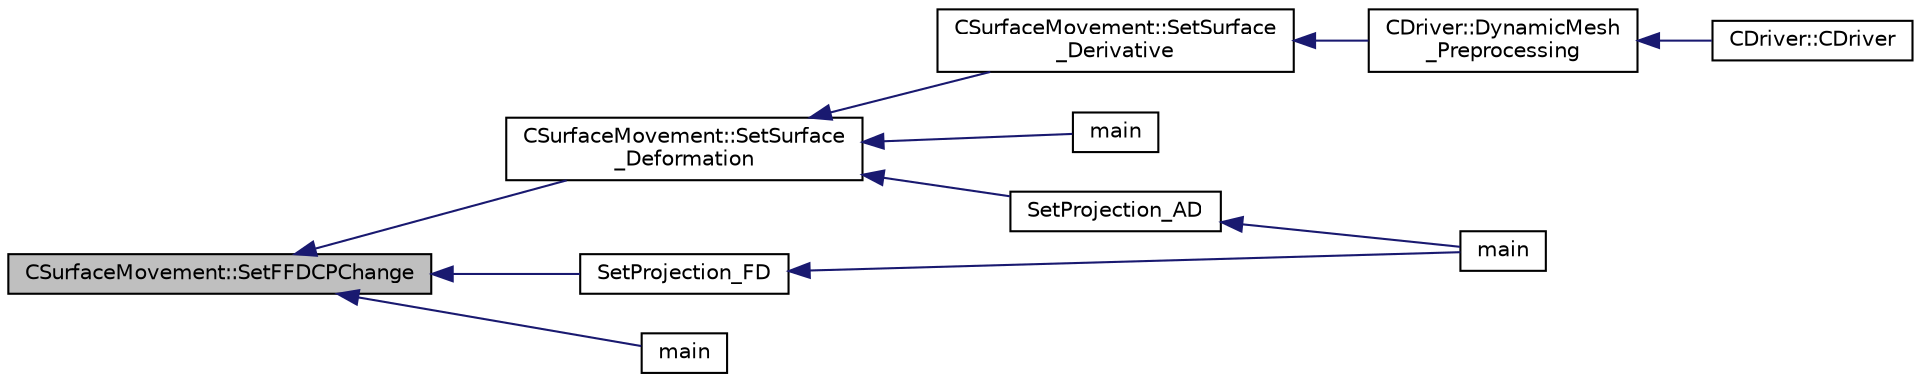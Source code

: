 digraph "CSurfaceMovement::SetFFDCPChange"
{
  edge [fontname="Helvetica",fontsize="10",labelfontname="Helvetica",labelfontsize="10"];
  node [fontname="Helvetica",fontsize="10",shape=record];
  rankdir="LR";
  Node552 [label="CSurfaceMovement::SetFFDCPChange",height=0.2,width=0.4,color="black", fillcolor="grey75", style="filled", fontcolor="black"];
  Node552 -> Node553 [dir="back",color="midnightblue",fontsize="10",style="solid",fontname="Helvetica"];
  Node553 [label="CSurfaceMovement::SetSurface\l_Deformation",height=0.2,width=0.4,color="black", fillcolor="white", style="filled",URL="$class_c_surface_movement.html#a23bec9fbe1bcd7f6117100de93381ac3",tooltip="Set the surface/boundary deformation. "];
  Node553 -> Node554 [dir="back",color="midnightblue",fontsize="10",style="solid",fontname="Helvetica"];
  Node554 [label="CSurfaceMovement::SetSurface\l_Derivative",height=0.2,width=0.4,color="black", fillcolor="white", style="filled",URL="$class_c_surface_movement.html#af6aac73d04565bf6e9b81305b66e97e7",tooltip="Set derivatives of the surface/boundary deformation. "];
  Node554 -> Node555 [dir="back",color="midnightblue",fontsize="10",style="solid",fontname="Helvetica"];
  Node555 [label="CDriver::DynamicMesh\l_Preprocessing",height=0.2,width=0.4,color="black", fillcolor="white", style="filled",URL="$class_c_driver.html#af585d91d9c08dbddcc2b3e67dd5f5af9",tooltip="GridMovement_Preprocessing. "];
  Node555 -> Node556 [dir="back",color="midnightblue",fontsize="10",style="solid",fontname="Helvetica"];
  Node556 [label="CDriver::CDriver",height=0.2,width=0.4,color="black", fillcolor="white", style="filled",URL="$class_c_driver.html#a3fca4a013a6efa9bbb38fe78a86b5f3d",tooltip="Constructor of the class. "];
  Node553 -> Node557 [dir="back",color="midnightblue",fontsize="10",style="solid",fontname="Helvetica"];
  Node557 [label="main",height=0.2,width=0.4,color="black", fillcolor="white", style="filled",URL="$_s_u2___d_e_f_8cpp.html#a0ddf1224851353fc92bfbff6f499fa97"];
  Node553 -> Node558 [dir="back",color="midnightblue",fontsize="10",style="solid",fontname="Helvetica"];
  Node558 [label="SetProjection_AD",height=0.2,width=0.4,color="black", fillcolor="white", style="filled",URL="$_s_u2___d_o_t_8cpp.html#a3fceed882e8eb3d6796c8e8396af7d87",tooltip="Projection of the surface sensitivity using algorithmic differentiation (AD). "];
  Node558 -> Node559 [dir="back",color="midnightblue",fontsize="10",style="solid",fontname="Helvetica"];
  Node559 [label="main",height=0.2,width=0.4,color="black", fillcolor="white", style="filled",URL="$_s_u2___d_o_t_8cpp.html#a0ddf1224851353fc92bfbff6f499fa97"];
  Node552 -> Node560 [dir="back",color="midnightblue",fontsize="10",style="solid",fontname="Helvetica"];
  Node560 [label="SetProjection_FD",height=0.2,width=0.4,color="black", fillcolor="white", style="filled",URL="$_s_u2___d_o_t_8cpp.html#a5c5163a755085e03f1dfa23aeb7e21f2",tooltip="Projection of the surface sensitivity using finite differences (FD). "];
  Node560 -> Node559 [dir="back",color="midnightblue",fontsize="10",style="solid",fontname="Helvetica"];
  Node552 -> Node561 [dir="back",color="midnightblue",fontsize="10",style="solid",fontname="Helvetica"];
  Node561 [label="main",height=0.2,width=0.4,color="black", fillcolor="white", style="filled",URL="$_s_u2___g_e_o_8cpp.html#a0ddf1224851353fc92bfbff6f499fa97"];
}
